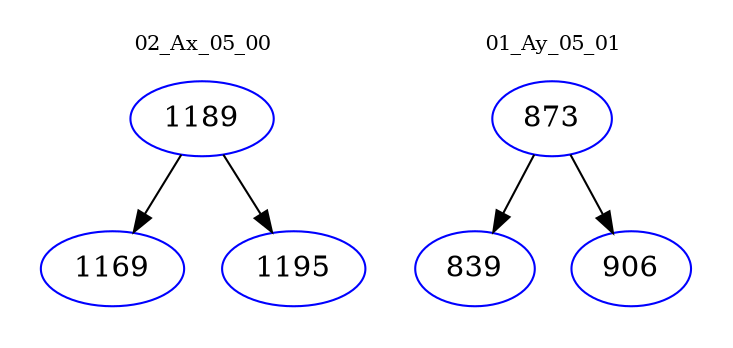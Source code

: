 digraph{
subgraph cluster_0 {
color = white
label = "02_Ax_05_00";
fontsize=10;
T0_1189 [label="1189", color="blue"]
T0_1189 -> T0_1169 [color="black"]
T0_1169 [label="1169", color="blue"]
T0_1189 -> T0_1195 [color="black"]
T0_1195 [label="1195", color="blue"]
}
subgraph cluster_1 {
color = white
label = "01_Ay_05_01";
fontsize=10;
T1_873 [label="873", color="blue"]
T1_873 -> T1_839 [color="black"]
T1_839 [label="839", color="blue"]
T1_873 -> T1_906 [color="black"]
T1_906 [label="906", color="blue"]
}
}
